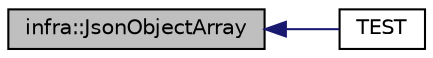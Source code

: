 digraph "infra::JsonObjectArray"
{
 // INTERACTIVE_SVG=YES
  edge [fontname="Helvetica",fontsize="10",labelfontname="Helvetica",labelfontsize="10"];
  node [fontname="Helvetica",fontsize="10",shape=record];
  rankdir="LR";
  Node214 [label="infra::JsonObjectArray",height=0.2,width=0.4,color="black", fillcolor="grey75", style="filled", fontcolor="black"];
  Node214 -> Node215 [dir="back",color="midnightblue",fontsize="10",style="solid",fontname="Helvetica"];
  Node215 [label="TEST",height=0.2,width=0.4,color="black", fillcolor="white", style="filled",URL="$d6/def/_test_json_8cpp.html#adc84ce1035d7a7aa65cfaccc16b473a7"];
}
